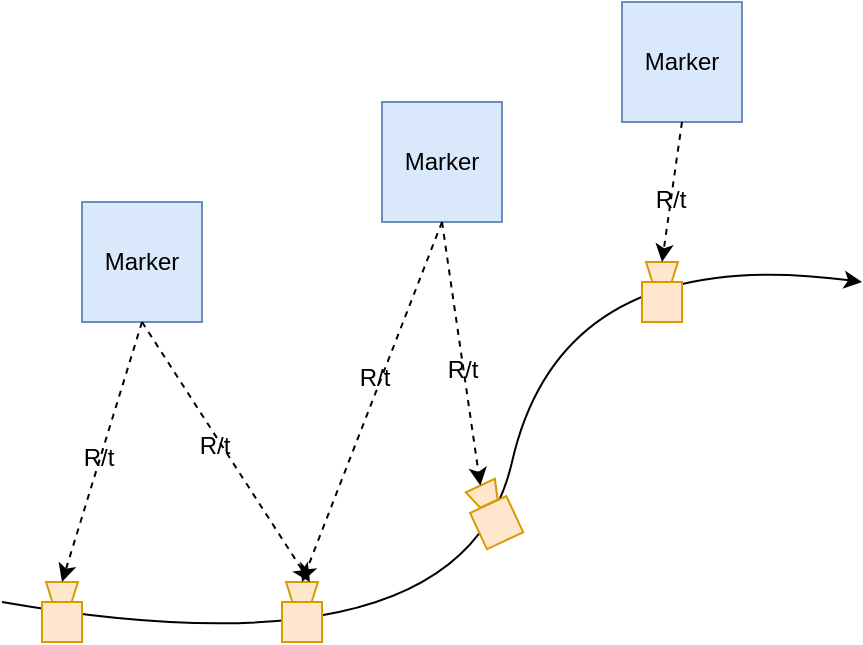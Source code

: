 <mxfile version="12.9.10" type="github">
  <diagram id="mFrvOcvwZCpffEapOirO" name="Page-1">
    <mxGraphModel dx="786" dy="443" grid="1" gridSize="10" guides="1" tooltips="1" connect="1" arrows="1" fold="1" page="1" pageScale="1" pageWidth="850" pageHeight="1100" math="0" shadow="0">
      <root>
        <mxCell id="0" />
        <mxCell id="1" parent="0" />
        <mxCell id="nlUTLygNa03EYKMiuQxV-1" value="" style="curved=1;endArrow=classic;html=1;" edge="1" parent="1">
          <mxGeometry width="50" height="50" relative="1" as="geometry">
            <mxPoint x="150" y="450" as="sourcePoint" />
            <mxPoint x="580" y="290" as="targetPoint" />
            <Array as="points">
              <mxPoint x="380" y="490" />
              <mxPoint x="430" y="270" />
            </Array>
          </mxGeometry>
        </mxCell>
        <mxCell id="nlUTLygNa03EYKMiuQxV-2" value="Marker" style="rounded=0;whiteSpace=wrap;html=1;fillColor=#dae8fc;strokeColor=#6c8ebf;" vertex="1" parent="1">
          <mxGeometry x="190" y="250" width="60" height="60" as="geometry" />
        </mxCell>
        <mxCell id="nlUTLygNa03EYKMiuQxV-3" value="Marker" style="rounded=0;whiteSpace=wrap;html=1;fillColor=#dae8fc;strokeColor=#6c8ebf;" vertex="1" parent="1">
          <mxGeometry x="340" y="200" width="60" height="60" as="geometry" />
        </mxCell>
        <mxCell id="nlUTLygNa03EYKMiuQxV-4" value="Marker" style="rounded=0;whiteSpace=wrap;html=1;fillColor=#dae8fc;strokeColor=#6c8ebf;" vertex="1" parent="1">
          <mxGeometry x="460" y="150" width="60" height="60" as="geometry" />
        </mxCell>
        <mxCell id="nlUTLygNa03EYKMiuQxV-10" value="" style="group" vertex="1" connectable="0" parent="1">
          <mxGeometry x="170" y="440" width="20" height="30" as="geometry" />
        </mxCell>
        <mxCell id="nlUTLygNa03EYKMiuQxV-5" value="" style="rounded=0;whiteSpace=wrap;html=1;flipH=0;flipV=0;fillColor=#ffe6cc;strokeColor=#d79b00;" vertex="1" parent="nlUTLygNa03EYKMiuQxV-10">
          <mxGeometry y="10" width="20" height="20" as="geometry" />
        </mxCell>
        <mxCell id="nlUTLygNa03EYKMiuQxV-8" value="" style="shape=trapezoid;perimeter=trapezoidPerimeter;whiteSpace=wrap;html=1;flipV=1;fillColor=#ffe6cc;strokeColor=#d79b00;" vertex="1" parent="nlUTLygNa03EYKMiuQxV-10">
          <mxGeometry x="2" width="16" height="10" as="geometry" />
        </mxCell>
        <mxCell id="nlUTLygNa03EYKMiuQxV-11" value="" style="group" vertex="1" connectable="0" parent="1">
          <mxGeometry x="290" y="440" width="20" height="30" as="geometry" />
        </mxCell>
        <mxCell id="nlUTLygNa03EYKMiuQxV-12" value="" style="rounded=0;whiteSpace=wrap;html=1;flipH=0;flipV=0;fillColor=#ffe6cc;strokeColor=#d79b00;" vertex="1" parent="nlUTLygNa03EYKMiuQxV-11">
          <mxGeometry y="10" width="20" height="20" as="geometry" />
        </mxCell>
        <mxCell id="nlUTLygNa03EYKMiuQxV-13" value="" style="shape=trapezoid;perimeter=trapezoidPerimeter;whiteSpace=wrap;html=1;flipV=1;fillColor=#ffe6cc;strokeColor=#d79b00;" vertex="1" parent="nlUTLygNa03EYKMiuQxV-11">
          <mxGeometry x="2" width="16" height="10" as="geometry" />
        </mxCell>
        <mxCell id="nlUTLygNa03EYKMiuQxV-17" value="" style="group" vertex="1" connectable="0" parent="1">
          <mxGeometry x="470" y="280" width="20" height="30" as="geometry" />
        </mxCell>
        <mxCell id="nlUTLygNa03EYKMiuQxV-18" value="" style="rounded=0;whiteSpace=wrap;html=1;flipH=0;flipV=0;fillColor=#ffe6cc;strokeColor=#d79b00;" vertex="1" parent="nlUTLygNa03EYKMiuQxV-17">
          <mxGeometry y="10" width="20" height="20" as="geometry" />
        </mxCell>
        <mxCell id="nlUTLygNa03EYKMiuQxV-19" value="" style="shape=trapezoid;perimeter=trapezoidPerimeter;whiteSpace=wrap;html=1;flipV=1;fillColor=#ffe6cc;strokeColor=#d79b00;" vertex="1" parent="nlUTLygNa03EYKMiuQxV-17">
          <mxGeometry x="2" width="16" height="10" as="geometry" />
        </mxCell>
        <mxCell id="nlUTLygNa03EYKMiuQxV-20" value="" style="endArrow=classic;html=1;dashed=1;exitX=0.5;exitY=1;exitDx=0;exitDy=0;entryX=0.5;entryY=0;entryDx=0;entryDy=0;" edge="1" parent="1" source="nlUTLygNa03EYKMiuQxV-2" target="nlUTLygNa03EYKMiuQxV-8">
          <mxGeometry width="50" height="50" relative="1" as="geometry">
            <mxPoint x="210" y="400" as="sourcePoint" />
            <mxPoint x="260" y="350" as="targetPoint" />
          </mxGeometry>
        </mxCell>
        <mxCell id="nlUTLygNa03EYKMiuQxV-25" value="R/t" style="text;html=1;align=center;verticalAlign=middle;resizable=0;points=[];" vertex="1" connectable="0" parent="nlUTLygNa03EYKMiuQxV-20">
          <mxGeometry x="0.051" y="-1" relative="1" as="geometry">
            <mxPoint as="offset" />
          </mxGeometry>
        </mxCell>
        <mxCell id="nlUTLygNa03EYKMiuQxV-21" value="" style="endArrow=classic;html=1;dashed=1;exitX=0.5;exitY=1;exitDx=0;exitDy=0;" edge="1" parent="1" source="nlUTLygNa03EYKMiuQxV-2">
          <mxGeometry width="50" height="50" relative="1" as="geometry">
            <mxPoint x="190" y="330" as="sourcePoint" />
            <mxPoint x="304" y="440" as="targetPoint" />
          </mxGeometry>
        </mxCell>
        <mxCell id="nlUTLygNa03EYKMiuQxV-26" value="R/t" style="text;html=1;align=center;verticalAlign=middle;resizable=0;points=[];" vertex="1" connectable="0" parent="nlUTLygNa03EYKMiuQxV-21">
          <mxGeometry x="-0.075" y="-3" relative="1" as="geometry">
            <mxPoint x="-1" as="offset" />
          </mxGeometry>
        </mxCell>
        <mxCell id="nlUTLygNa03EYKMiuQxV-22" value="" style="group;rotation=20;" vertex="1" connectable="0" parent="1">
          <mxGeometry x="377.322" y="387.322" width="35.355" height="35.355" as="geometry" />
        </mxCell>
        <mxCell id="nlUTLygNa03EYKMiuQxV-14" value="" style="group;rotation=-25;" vertex="1" connectable="0" parent="nlUTLygNa03EYKMiuQxV-22">
          <mxGeometry x="8" y="3" width="20" height="30" as="geometry" />
        </mxCell>
        <mxCell id="nlUTLygNa03EYKMiuQxV-15" value="" style="rounded=0;whiteSpace=wrap;html=1;flipH=0;flipV=0;fillColor=#ffe6cc;strokeColor=#d79b00;rotation=-25;" vertex="1" parent="nlUTLygNa03EYKMiuQxV-14">
          <mxGeometry x="2" y="10" width="20" height="20" as="geometry" />
        </mxCell>
        <mxCell id="nlUTLygNa03EYKMiuQxV-16" value="" style="shape=trapezoid;perimeter=trapezoidPerimeter;whiteSpace=wrap;html=1;flipV=1;fillColor=#ffe6cc;strokeColor=#d79b00;rotation=-25;" vertex="1" parent="nlUTLygNa03EYKMiuQxV-14">
          <mxGeometry x="-2" y="1" width="16" height="10" as="geometry" />
        </mxCell>
        <mxCell id="nlUTLygNa03EYKMiuQxV-23" value="" style="endArrow=classic;html=1;dashed=1;exitX=0.5;exitY=1;exitDx=0;exitDy=0;" edge="1" parent="1" source="nlUTLygNa03EYKMiuQxV-3">
          <mxGeometry width="50" height="50" relative="1" as="geometry">
            <mxPoint x="230" y="320" as="sourcePoint" />
            <mxPoint x="300" y="440" as="targetPoint" />
          </mxGeometry>
        </mxCell>
        <mxCell id="nlUTLygNa03EYKMiuQxV-27" value="R/t" style="text;html=1;align=center;verticalAlign=middle;resizable=0;points=[];" vertex="1" connectable="0" parent="nlUTLygNa03EYKMiuQxV-23">
          <mxGeometry x="-0.116" y="-4" relative="1" as="geometry">
            <mxPoint as="offset" />
          </mxGeometry>
        </mxCell>
        <mxCell id="nlUTLygNa03EYKMiuQxV-24" value="" style="endArrow=classic;html=1;dashed=1;exitX=0.5;exitY=1;exitDx=0;exitDy=0;entryX=0.5;entryY=0;entryDx=0;entryDy=0;" edge="1" parent="1" source="nlUTLygNa03EYKMiuQxV-3" target="nlUTLygNa03EYKMiuQxV-16">
          <mxGeometry width="50" height="50" relative="1" as="geometry">
            <mxPoint x="380" y="270" as="sourcePoint" />
            <mxPoint x="310" y="450" as="targetPoint" />
          </mxGeometry>
        </mxCell>
        <mxCell id="nlUTLygNa03EYKMiuQxV-28" value="R/t" style="text;html=1;align=center;verticalAlign=middle;resizable=0;points=[];" vertex="1" connectable="0" parent="nlUTLygNa03EYKMiuQxV-24">
          <mxGeometry x="0.121" y="-1" relative="1" as="geometry">
            <mxPoint as="offset" />
          </mxGeometry>
        </mxCell>
        <mxCell id="nlUTLygNa03EYKMiuQxV-29" value="" style="endArrow=classic;html=1;dashed=1;exitX=0.5;exitY=1;exitDx=0;exitDy=0;entryX=0.5;entryY=0;entryDx=0;entryDy=0;" edge="1" parent="1" source="nlUTLygNa03EYKMiuQxV-4" target="nlUTLygNa03EYKMiuQxV-19">
          <mxGeometry width="50" height="50" relative="1" as="geometry">
            <mxPoint x="380" y="270" as="sourcePoint" />
            <mxPoint x="540" y="430" as="targetPoint" />
          </mxGeometry>
        </mxCell>
        <mxCell id="nlUTLygNa03EYKMiuQxV-30" value="R/t" style="text;html=1;align=center;verticalAlign=middle;resizable=0;points=[];" vertex="1" connectable="0" parent="nlUTLygNa03EYKMiuQxV-29">
          <mxGeometry x="0.121" y="-1" relative="1" as="geometry">
            <mxPoint as="offset" />
          </mxGeometry>
        </mxCell>
      </root>
    </mxGraphModel>
  </diagram>
</mxfile>
